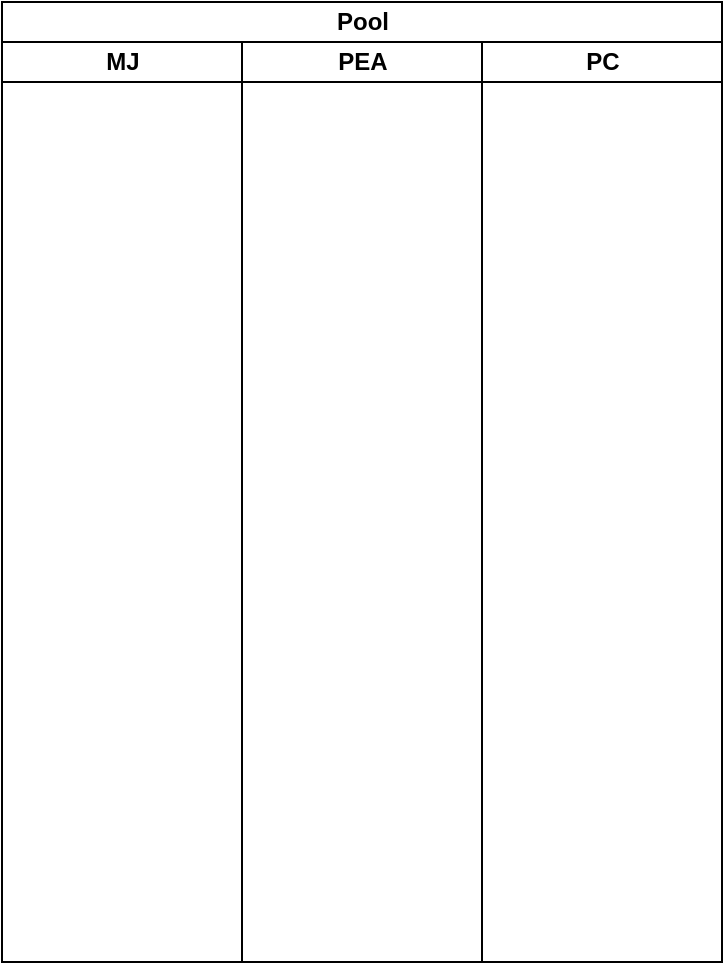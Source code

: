 <mxfile type="github" version="13.7.5">
  <diagram id="wFE0QG_FPsp0jaGvCLVb" name="Page-1">
    <mxGraphModel grid="1" shadow="0" math="0" pageHeight="1100" pageWidth="850" pageScale="1" page="1" fold="1" arrows="1" connect="1" tooltips="1" guides="1" gridSize="10" dy="565" dx="1021">
      <root>
        <mxCell id="0" />
        <mxCell id="1" parent="0" />
        <mxCell id="le9WbDTktXRAwczjc5er-1" value="Pool" parent="1" vertex="1" style="swimlane;html=1;childLayout=stackLayout;resizeParent=1;resizeParentMax=0;startSize=20;">
          <mxGeometry as="geometry" height="480" width="360" y="70" x="200" />
        </mxCell>
        <mxCell id="le9WbDTktXRAwczjc5er-2" value="MJ" parent="le9WbDTktXRAwczjc5er-1" vertex="1" style="swimlane;html=1;startSize=20;">
          <mxGeometry as="geometry" height="460" width="120" y="20" />
        </mxCell>
        <mxCell id="le9WbDTktXRAwczjc5er-3" value="PEA" parent="le9WbDTktXRAwczjc5er-1" vertex="1" style="swimlane;html=1;startSize=20;">
          <mxGeometry as="geometry" height="460" width="120" y="20" x="120" />
        </mxCell>
        <mxCell id="le9WbDTktXRAwczjc5er-4" value="PC" parent="le9WbDTktXRAwczjc5er-1" vertex="1" style="swimlane;html=1;startSize=20;">
          <mxGeometry as="geometry" height="460" width="120" y="20" x="240" />
        </mxCell>
      </root>
    </mxGraphModel>
  </diagram>
</mxfile>
